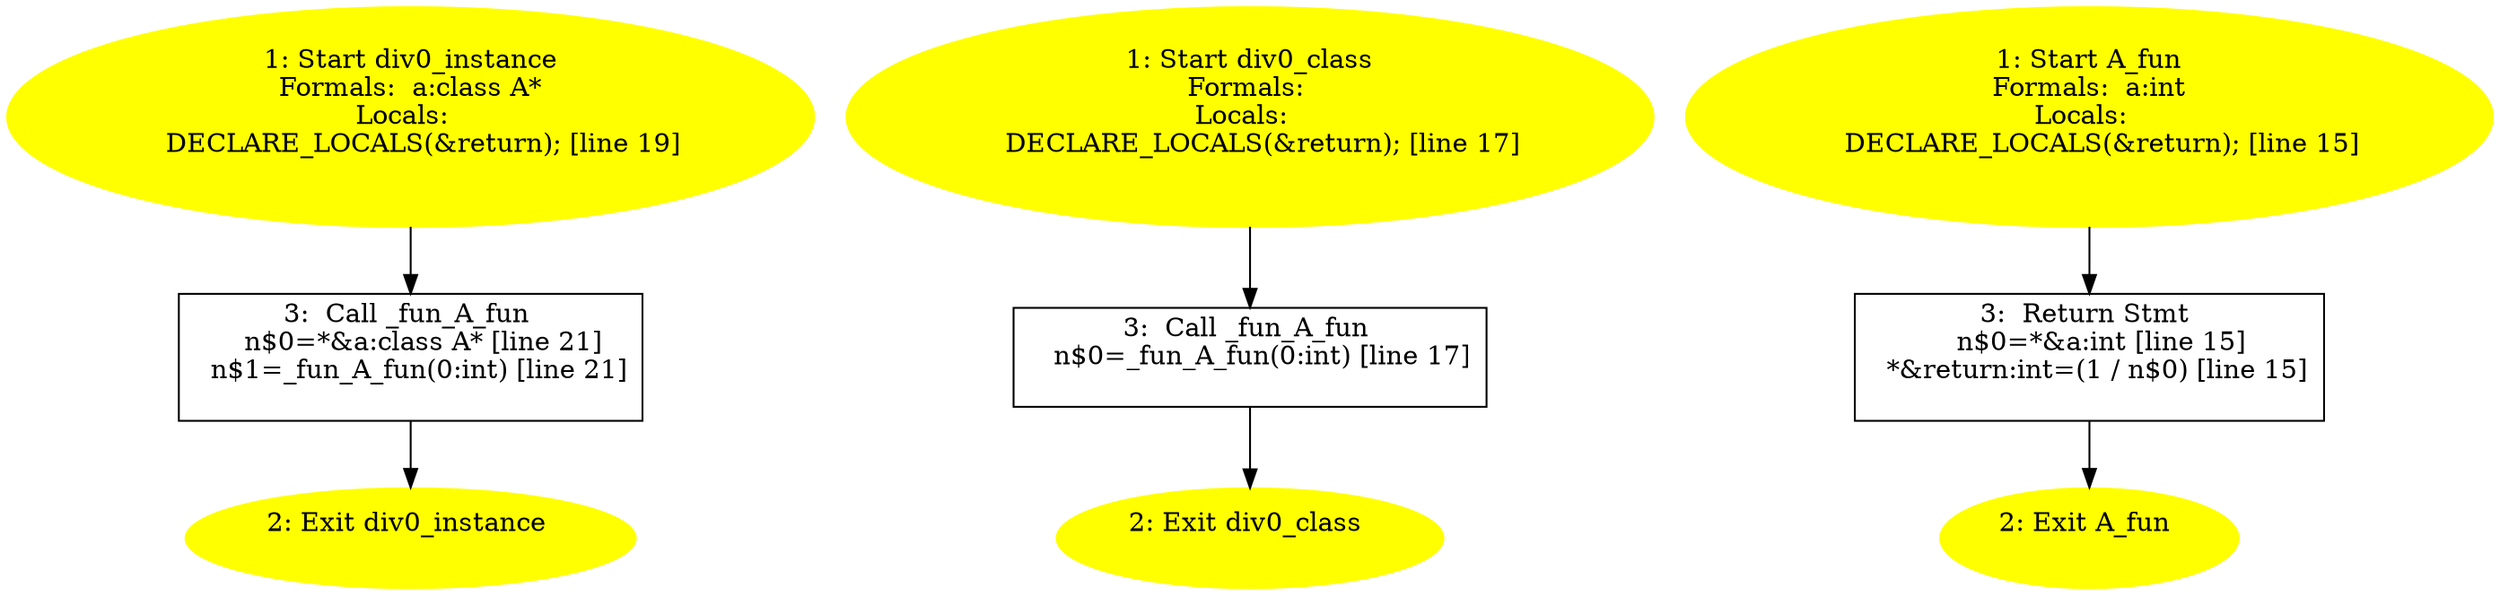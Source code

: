 /* @generated */
digraph iCFG {
"div0_instance{d41d8cd98f00b204e9800998ecf8427e_Z13div0_instanceP1A}.876059188e65719ffcc9521e84c08f34_3" [label="3:  Call _fun_A_fun \n   n$0=*&a:class A* [line 21]\n  n$1=_fun_A_fun(0:int) [line 21]\n " shape="box"]
	

	 "div0_instance{d41d8cd98f00b204e9800998ecf8427e_Z13div0_instanceP1A}.876059188e65719ffcc9521e84c08f34_3" -> "div0_instance{d41d8cd98f00b204e9800998ecf8427e_Z13div0_instanceP1A}.876059188e65719ffcc9521e84c08f34_2" ;
"div0_instance{d41d8cd98f00b204e9800998ecf8427e_Z13div0_instanceP1A}.876059188e65719ffcc9521e84c08f34_2" [label="2: Exit div0_instance \n  " color=yellow style=filled]
	

"div0_instance{d41d8cd98f00b204e9800998ecf8427e_Z13div0_instanceP1A}.876059188e65719ffcc9521e84c08f34_1" [label="1: Start div0_instance\nFormals:  a:class A*\nLocals:  \n   DECLARE_LOCALS(&return); [line 19]\n " color=yellow style=filled]
	

	 "div0_instance{d41d8cd98f00b204e9800998ecf8427e_Z13div0_instanceP1A}.876059188e65719ffcc9521e84c08f34_1" -> "div0_instance{d41d8cd98f00b204e9800998ecf8427e_Z13div0_instanceP1A}.876059188e65719ffcc9521e84c08f34_3" ;
"div0_class{d41d8cd98f00b204e9800998ecf8427e_Z10div0_classv}.9cfd421cda204026c57c20d56173738a_3" [label="3:  Call _fun_A_fun \n   n$0=_fun_A_fun(0:int) [line 17]\n " shape="box"]
	

	 "div0_class{d41d8cd98f00b204e9800998ecf8427e_Z10div0_classv}.9cfd421cda204026c57c20d56173738a_3" -> "div0_class{d41d8cd98f00b204e9800998ecf8427e_Z10div0_classv}.9cfd421cda204026c57c20d56173738a_2" ;
"div0_class{d41d8cd98f00b204e9800998ecf8427e_Z10div0_classv}.9cfd421cda204026c57c20d56173738a_2" [label="2: Exit div0_class \n  " color=yellow style=filled]
	

"div0_class{d41d8cd98f00b204e9800998ecf8427e_Z10div0_classv}.9cfd421cda204026c57c20d56173738a_1" [label="1: Start div0_class\nFormals: \nLocals:  \n   DECLARE_LOCALS(&return); [line 17]\n " color=yellow style=filled]
	

	 "div0_class{d41d8cd98f00b204e9800998ecf8427e_Z10div0_classv}.9cfd421cda204026c57c20d56173738a_1" -> "div0_class{d41d8cd98f00b204e9800998ecf8427e_Z10div0_classv}.9cfd421cda204026c57c20d56173738a_3" ;
"A_fun(_ZN1A3funEi).5d18338a76054ff41591eb96e41ae8cd_3" [label="3:  Return Stmt \n   n$0=*&a:int [line 15]\n  *&return:int=(1 / n$0) [line 15]\n " shape="box"]
	

	 "A_fun(_ZN1A3funEi).5d18338a76054ff41591eb96e41ae8cd_3" -> "A_fun(_ZN1A3funEi).5d18338a76054ff41591eb96e41ae8cd_2" ;
"A_fun(_ZN1A3funEi).5d18338a76054ff41591eb96e41ae8cd_2" [label="2: Exit A_fun \n  " color=yellow style=filled]
	

"A_fun(_ZN1A3funEi).5d18338a76054ff41591eb96e41ae8cd_1" [label="1: Start A_fun\nFormals:  a:int\nLocals:  \n   DECLARE_LOCALS(&return); [line 15]\n " color=yellow style=filled]
	

	 "A_fun(_ZN1A3funEi).5d18338a76054ff41591eb96e41ae8cd_1" -> "A_fun(_ZN1A3funEi).5d18338a76054ff41591eb96e41ae8cd_3" ;
}
